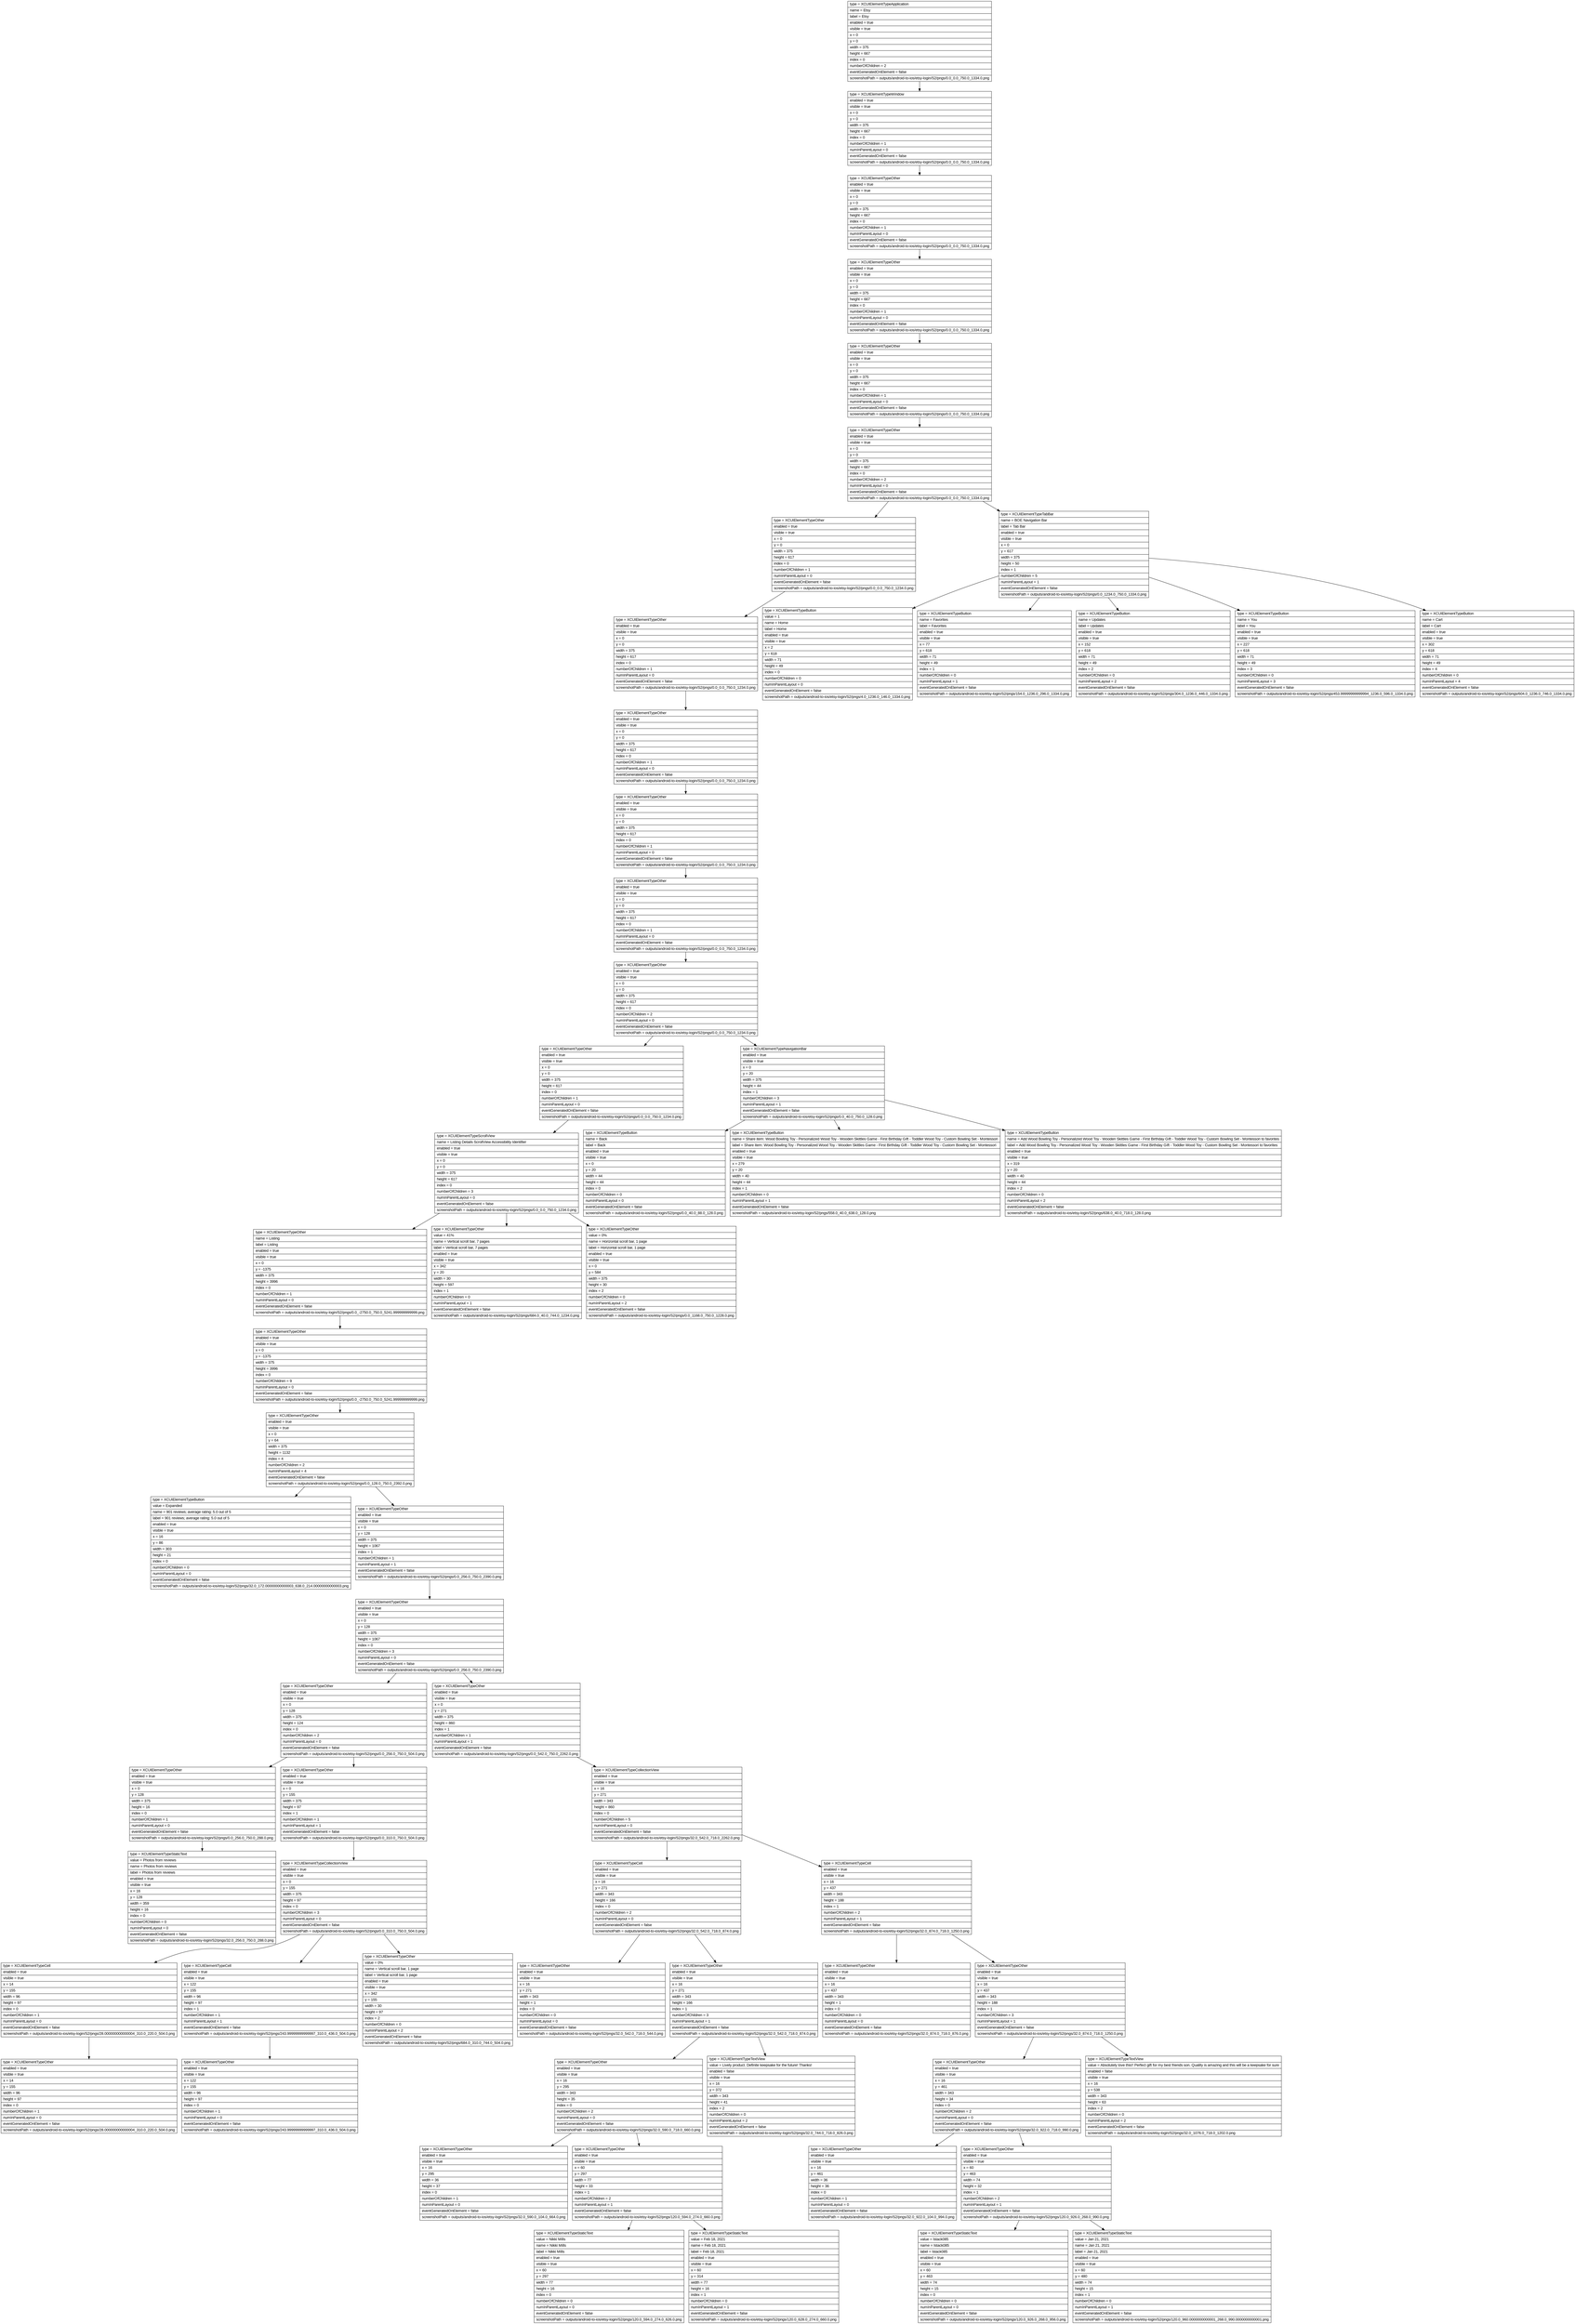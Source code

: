 digraph Layout {

	node [shape=record fontname=Arial];

	0	[label="{type = XCUIElementTypeApplication\l|name = Etsy\l|label = Etsy\l|enabled = true\l|visible = true\l|x = 0\l|y = 0\l|width = 375\l|height = 667\l|index = 0\l|numberOfChildren = 2\l|eventGeneratedOnElement = false \l|screenshotPath = outputs/android-to-ios/etsy-login/S2/pngs/0.0_0.0_750.0_1334.0.png\l}"]
	1	[label="{type = XCUIElementTypeWindow\l|enabled = true\l|visible = true\l|x = 0\l|y = 0\l|width = 375\l|height = 667\l|index = 0\l|numberOfChildren = 1\l|numInParentLayout = 0\l|eventGeneratedOnElement = false \l|screenshotPath = outputs/android-to-ios/etsy-login/S2/pngs/0.0_0.0_750.0_1334.0.png\l}"]
	2	[label="{type = XCUIElementTypeOther\l|enabled = true\l|visible = true\l|x = 0\l|y = 0\l|width = 375\l|height = 667\l|index = 0\l|numberOfChildren = 1\l|numInParentLayout = 0\l|eventGeneratedOnElement = false \l|screenshotPath = outputs/android-to-ios/etsy-login/S2/pngs/0.0_0.0_750.0_1334.0.png\l}"]
	3	[label="{type = XCUIElementTypeOther\l|enabled = true\l|visible = true\l|x = 0\l|y = 0\l|width = 375\l|height = 667\l|index = 0\l|numberOfChildren = 1\l|numInParentLayout = 0\l|eventGeneratedOnElement = false \l|screenshotPath = outputs/android-to-ios/etsy-login/S2/pngs/0.0_0.0_750.0_1334.0.png\l}"]
	4	[label="{type = XCUIElementTypeOther\l|enabled = true\l|visible = true\l|x = 0\l|y = 0\l|width = 375\l|height = 667\l|index = 0\l|numberOfChildren = 1\l|numInParentLayout = 0\l|eventGeneratedOnElement = false \l|screenshotPath = outputs/android-to-ios/etsy-login/S2/pngs/0.0_0.0_750.0_1334.0.png\l}"]
	5	[label="{type = XCUIElementTypeOther\l|enabled = true\l|visible = true\l|x = 0\l|y = 0\l|width = 375\l|height = 667\l|index = 0\l|numberOfChildren = 2\l|numInParentLayout = 0\l|eventGeneratedOnElement = false \l|screenshotPath = outputs/android-to-ios/etsy-login/S2/pngs/0.0_0.0_750.0_1334.0.png\l}"]
	6	[label="{type = XCUIElementTypeOther\l|enabled = true\l|visible = true\l|x = 0\l|y = 0\l|width = 375\l|height = 617\l|index = 0\l|numberOfChildren = 1\l|numInParentLayout = 0\l|eventGeneratedOnElement = false \l|screenshotPath = outputs/android-to-ios/etsy-login/S2/pngs/0.0_0.0_750.0_1234.0.png\l}"]
	7	[label="{type = XCUIElementTypeTabBar\l|name = BOE Navigation Bar\l|label = Tab Bar\l|enabled = true\l|visible = true\l|x = 0\l|y = 617\l|width = 375\l|height = 50\l|index = 1\l|numberOfChildren = 5\l|numInParentLayout = 1\l|eventGeneratedOnElement = false \l|screenshotPath = outputs/android-to-ios/etsy-login/S2/pngs/0.0_1234.0_750.0_1334.0.png\l}"]
	8	[label="{type = XCUIElementTypeOther\l|enabled = true\l|visible = true\l|x = 0\l|y = 0\l|width = 375\l|height = 617\l|index = 0\l|numberOfChildren = 1\l|numInParentLayout = 0\l|eventGeneratedOnElement = false \l|screenshotPath = outputs/android-to-ios/etsy-login/S2/pngs/0.0_0.0_750.0_1234.0.png\l}"]
	9	[label="{type = XCUIElementTypeButton\l|value = 1\l|name = Home\l|label = Home\l|enabled = true\l|visible = true\l|x = 2\l|y = 618\l|width = 71\l|height = 49\l|index = 0\l|numberOfChildren = 0\l|numInParentLayout = 0\l|eventGeneratedOnElement = false \l|screenshotPath = outputs/android-to-ios/etsy-login/S2/pngs/4.0_1236.0_146.0_1334.0.png\l}"]
	10	[label="{type = XCUIElementTypeButton\l|name = Favorites\l|label = Favorites\l|enabled = true\l|visible = true\l|x = 77\l|y = 618\l|width = 71\l|height = 49\l|index = 1\l|numberOfChildren = 0\l|numInParentLayout = 1\l|eventGeneratedOnElement = false \l|screenshotPath = outputs/android-to-ios/etsy-login/S2/pngs/154.0_1236.0_296.0_1334.0.png\l}"]
	11	[label="{type = XCUIElementTypeButton\l|name = Updates\l|label = Updates\l|enabled = true\l|visible = true\l|x = 152\l|y = 618\l|width = 71\l|height = 49\l|index = 2\l|numberOfChildren = 0\l|numInParentLayout = 2\l|eventGeneratedOnElement = false \l|screenshotPath = outputs/android-to-ios/etsy-login/S2/pngs/304.0_1236.0_446.0_1334.0.png\l}"]
	12	[label="{type = XCUIElementTypeButton\l|name = You\l|label = You\l|enabled = true\l|visible = true\l|x = 227\l|y = 618\l|width = 71\l|height = 49\l|index = 3\l|numberOfChildren = 0\l|numInParentLayout = 3\l|eventGeneratedOnElement = false \l|screenshotPath = outputs/android-to-ios/etsy-login/S2/pngs/453.99999999999994_1236.0_596.0_1334.0.png\l}"]
	13	[label="{type = XCUIElementTypeButton\l|name = Cart\l|label = Cart\l|enabled = true\l|visible = true\l|x = 302\l|y = 618\l|width = 71\l|height = 49\l|index = 4\l|numberOfChildren = 0\l|numInParentLayout = 4\l|eventGeneratedOnElement = false \l|screenshotPath = outputs/android-to-ios/etsy-login/S2/pngs/604.0_1236.0_746.0_1334.0.png\l}"]
	14	[label="{type = XCUIElementTypeOther\l|enabled = true\l|visible = true\l|x = 0\l|y = 0\l|width = 375\l|height = 617\l|index = 0\l|numberOfChildren = 1\l|numInParentLayout = 0\l|eventGeneratedOnElement = false \l|screenshotPath = outputs/android-to-ios/etsy-login/S2/pngs/0.0_0.0_750.0_1234.0.png\l}"]
	15	[label="{type = XCUIElementTypeOther\l|enabled = true\l|visible = true\l|x = 0\l|y = 0\l|width = 375\l|height = 617\l|index = 0\l|numberOfChildren = 1\l|numInParentLayout = 0\l|eventGeneratedOnElement = false \l|screenshotPath = outputs/android-to-ios/etsy-login/S2/pngs/0.0_0.0_750.0_1234.0.png\l}"]
	16	[label="{type = XCUIElementTypeOther\l|enabled = true\l|visible = true\l|x = 0\l|y = 0\l|width = 375\l|height = 617\l|index = 0\l|numberOfChildren = 1\l|numInParentLayout = 0\l|eventGeneratedOnElement = false \l|screenshotPath = outputs/android-to-ios/etsy-login/S2/pngs/0.0_0.0_750.0_1234.0.png\l}"]
	17	[label="{type = XCUIElementTypeOther\l|enabled = true\l|visible = true\l|x = 0\l|y = 0\l|width = 375\l|height = 617\l|index = 0\l|numberOfChildren = 2\l|numInParentLayout = 0\l|eventGeneratedOnElement = false \l|screenshotPath = outputs/android-to-ios/etsy-login/S2/pngs/0.0_0.0_750.0_1234.0.png\l}"]
	18	[label="{type = XCUIElementTypeOther\l|enabled = true\l|visible = true\l|x = 0\l|y = 0\l|width = 375\l|height = 617\l|index = 0\l|numberOfChildren = 1\l|numInParentLayout = 0\l|eventGeneratedOnElement = false \l|screenshotPath = outputs/android-to-ios/etsy-login/S2/pngs/0.0_0.0_750.0_1234.0.png\l}"]
	19	[label="{type = XCUIElementTypeNavigationBar\l|enabled = true\l|visible = true\l|x = 0\l|y = 20\l|width = 375\l|height = 44\l|index = 1\l|numberOfChildren = 3\l|numInParentLayout = 1\l|eventGeneratedOnElement = false \l|screenshotPath = outputs/android-to-ios/etsy-login/S2/pngs/0.0_40.0_750.0_128.0.png\l}"]
	20	[label="{type = XCUIElementTypeScrollView\l|name = Listing Details ScrollView Accessibility Identifier\l|enabled = true\l|visible = true\l|x = 0\l|y = 0\l|width = 375\l|height = 617\l|index = 0\l|numberOfChildren = 3\l|numInParentLayout = 0\l|eventGeneratedOnElement = false \l|screenshotPath = outputs/android-to-ios/etsy-login/S2/pngs/0.0_0.0_750.0_1234.0.png\l}"]
	21	[label="{type = XCUIElementTypeButton\l|name = Back\l|label = Back\l|enabled = true\l|visible = true\l|x = 0\l|y = 20\l|width = 44\l|height = 44\l|index = 0\l|numberOfChildren = 0\l|numInParentLayout = 0\l|eventGeneratedOnElement = false \l|screenshotPath = outputs/android-to-ios/etsy-login/S2/pngs/0.0_40.0_88.0_128.0.png\l}"]
	22	[label="{type = XCUIElementTypeButton\l|name = Share item: Wood Bowling Toy - Personalized Wood Toy - Wooden Skittles Game - First Birthday Gift - Toddler Wood Toy - Custom Bowling Set - Montessori\l|label = Share item: Wood Bowling Toy - Personalized Wood Toy - Wooden Skittles Game - First Birthday Gift - Toddler Wood Toy - Custom Bowling Set - Montessori\l|enabled = true\l|visible = true\l|x = 279\l|y = 20\l|width = 40\l|height = 44\l|index = 1\l|numberOfChildren = 0\l|numInParentLayout = 1\l|eventGeneratedOnElement = false \l|screenshotPath = outputs/android-to-ios/etsy-login/S2/pngs/558.0_40.0_638.0_128.0.png\l}"]
	23	[label="{type = XCUIElementTypeButton\l|name = Add Wood Bowling Toy - Personalized Wood Toy - Wooden Skittles Game - First Birthday Gift - Toddler Wood Toy - Custom Bowling Set - Montessori to favorites\l|label = Add Wood Bowling Toy - Personalized Wood Toy - Wooden Skittles Game - First Birthday Gift - Toddler Wood Toy - Custom Bowling Set - Montessori to favorites\l|enabled = true\l|visible = true\l|x = 319\l|y = 20\l|width = 40\l|height = 44\l|index = 2\l|numberOfChildren = 0\l|numInParentLayout = 2\l|eventGeneratedOnElement = false \l|screenshotPath = outputs/android-to-ios/etsy-login/S2/pngs/638.0_40.0_718.0_128.0.png\l}"]
	24	[label="{type = XCUIElementTypeOther\l|name = Listing\l|label = Listing\l|enabled = true\l|visible = true\l|x = 0\l|y = -1375\l|width = 375\l|height = 3996\l|index = 0\l|numberOfChildren = 1\l|numInParentLayout = 0\l|eventGeneratedOnElement = false \l|screenshotPath = outputs/android-to-ios/etsy-login/S2/pngs/0.0_-2750.0_750.0_5241.999999999999.png\l}"]
	25	[label="{type = XCUIElementTypeOther\l|value = 41%\l|name = Vertical scroll bar, 7 pages\l|label = Vertical scroll bar, 7 pages\l|enabled = true\l|visible = true\l|x = 342\l|y = 20\l|width = 30\l|height = 597\l|index = 1\l|numberOfChildren = 0\l|numInParentLayout = 1\l|eventGeneratedOnElement = false \l|screenshotPath = outputs/android-to-ios/etsy-login/S2/pngs/684.0_40.0_744.0_1234.0.png\l}"]
	26	[label="{type = XCUIElementTypeOther\l|value = 0%\l|name = Horizontal scroll bar, 1 page\l|label = Horizontal scroll bar, 1 page\l|enabled = true\l|visible = true\l|x = 0\l|y = 584\l|width = 375\l|height = 30\l|index = 2\l|numberOfChildren = 0\l|numInParentLayout = 2\l|eventGeneratedOnElement = false \l|screenshotPath = outputs/android-to-ios/etsy-login/S2/pngs/0.0_1168.0_750.0_1228.0.png\l}"]
	27	[label="{type = XCUIElementTypeOther\l|enabled = true\l|visible = true\l|x = 0\l|y = -1375\l|width = 375\l|height = 3996\l|index = 0\l|numberOfChildren = 9\l|numInParentLayout = 0\l|eventGeneratedOnElement = false \l|screenshotPath = outputs/android-to-ios/etsy-login/S2/pngs/0.0_-2750.0_750.0_5241.999999999999.png\l}"]
	28	[label="{type = XCUIElementTypeOther\l|enabled = true\l|visible = true\l|x = 0\l|y = 64\l|width = 375\l|height = 1132\l|index = 4\l|numberOfChildren = 2\l|numInParentLayout = 4\l|eventGeneratedOnElement = false \l|screenshotPath = outputs/android-to-ios/etsy-login/S2/pngs/0.0_128.0_750.0_2392.0.png\l}"]
	29	[label="{type = XCUIElementTypeButton\l|value = Expanded\l|name = 901 reviews; average rating: 5.0 out of 5\l|label = 901 reviews; average rating: 5.0 out of 5\l|enabled = true\l|visible = true\l|x = 16\l|y = 86\l|width = 303\l|height = 21\l|index = 0\l|numberOfChildren = 0\l|numInParentLayout = 0\l|eventGeneratedOnElement = false \l|screenshotPath = outputs/android-to-ios/etsy-login/S2/pngs/32.0_172.00000000000003_638.0_214.00000000000003.png\l}"]
	30	[label="{type = XCUIElementTypeOther\l|enabled = true\l|visible = true\l|x = 0\l|y = 128\l|width = 375\l|height = 1067\l|index = 1\l|numberOfChildren = 1\l|numInParentLayout = 1\l|eventGeneratedOnElement = false \l|screenshotPath = outputs/android-to-ios/etsy-login/S2/pngs/0.0_256.0_750.0_2390.0.png\l}"]
	31	[label="{type = XCUIElementTypeOther\l|enabled = true\l|visible = true\l|x = 0\l|y = 128\l|width = 375\l|height = 1067\l|index = 0\l|numberOfChildren = 3\l|numInParentLayout = 0\l|eventGeneratedOnElement = false \l|screenshotPath = outputs/android-to-ios/etsy-login/S2/pngs/0.0_256.0_750.0_2390.0.png\l}"]
	32	[label="{type = XCUIElementTypeOther\l|enabled = true\l|visible = true\l|x = 0\l|y = 128\l|width = 375\l|height = 124\l|index = 0\l|numberOfChildren = 2\l|numInParentLayout = 0\l|eventGeneratedOnElement = false \l|screenshotPath = outputs/android-to-ios/etsy-login/S2/pngs/0.0_256.0_750.0_504.0.png\l}"]
	33	[label="{type = XCUIElementTypeOther\l|enabled = true\l|visible = true\l|x = 0\l|y = 271\l|width = 375\l|height = 860\l|index = 1\l|numberOfChildren = 1\l|numInParentLayout = 1\l|eventGeneratedOnElement = false \l|screenshotPath = outputs/android-to-ios/etsy-login/S2/pngs/0.0_542.0_750.0_2262.0.png\l}"]
	34	[label="{type = XCUIElementTypeOther\l|enabled = true\l|visible = true\l|x = 0\l|y = 128\l|width = 375\l|height = 16\l|index = 0\l|numberOfChildren = 1\l|numInParentLayout = 0\l|eventGeneratedOnElement = false \l|screenshotPath = outputs/android-to-ios/etsy-login/S2/pngs/0.0_256.0_750.0_288.0.png\l}"]
	35	[label="{type = XCUIElementTypeOther\l|enabled = true\l|visible = true\l|x = 0\l|y = 155\l|width = 375\l|height = 97\l|index = 1\l|numberOfChildren = 1\l|numInParentLayout = 1\l|eventGeneratedOnElement = false \l|screenshotPath = outputs/android-to-ios/etsy-login/S2/pngs/0.0_310.0_750.0_504.0.png\l}"]
	36	[label="{type = XCUIElementTypeCollectionView\l|enabled = true\l|visible = true\l|x = 16\l|y = 271\l|width = 343\l|height = 860\l|index = 0\l|numberOfChildren = 5\l|numInParentLayout = 0\l|eventGeneratedOnElement = false \l|screenshotPath = outputs/android-to-ios/etsy-login/S2/pngs/32.0_542.0_718.0_2262.0.png\l}"]
	37	[label="{type = XCUIElementTypeStaticText\l|value = Photos from reviews\l|name = Photos from reviews\l|label = Photos from reviews\l|enabled = true\l|visible = true\l|x = 16\l|y = 128\l|width = 359\l|height = 16\l|index = 0\l|numberOfChildren = 0\l|numInParentLayout = 0\l|eventGeneratedOnElement = false \l|screenshotPath = outputs/android-to-ios/etsy-login/S2/pngs/32.0_256.0_750.0_288.0.png\l}"]
	38	[label="{type = XCUIElementTypeCollectionView\l|enabled = true\l|visible = true\l|x = 0\l|y = 155\l|width = 375\l|height = 97\l|index = 0\l|numberOfChildren = 3\l|numInParentLayout = 0\l|eventGeneratedOnElement = false \l|screenshotPath = outputs/android-to-ios/etsy-login/S2/pngs/0.0_310.0_750.0_504.0.png\l}"]
	39	[label="{type = XCUIElementTypeCell\l|enabled = true\l|visible = true\l|x = 16\l|y = 271\l|width = 343\l|height = 166\l|index = 0\l|numberOfChildren = 2\l|numInParentLayout = 0\l|eventGeneratedOnElement = false \l|screenshotPath = outputs/android-to-ios/etsy-login/S2/pngs/32.0_542.0_718.0_874.0.png\l}"]
	40	[label="{type = XCUIElementTypeCell\l|enabled = true\l|visible = true\l|x = 16\l|y = 437\l|width = 343\l|height = 188\l|index = 1\l|numberOfChildren = 2\l|numInParentLayout = 1\l|eventGeneratedOnElement = false \l|screenshotPath = outputs/android-to-ios/etsy-login/S2/pngs/32.0_874.0_718.0_1250.0.png\l}"]
	41	[label="{type = XCUIElementTypeCell\l|enabled = true\l|visible = true\l|x = 14\l|y = 155\l|width = 96\l|height = 97\l|index = 0\l|numberOfChildren = 1\l|numInParentLayout = 0\l|eventGeneratedOnElement = false \l|screenshotPath = outputs/android-to-ios/etsy-login/S2/pngs/28.000000000000004_310.0_220.0_504.0.png\l}"]
	42	[label="{type = XCUIElementTypeCell\l|enabled = true\l|visible = true\l|x = 122\l|y = 155\l|width = 96\l|height = 97\l|index = 1\l|numberOfChildren = 1\l|numInParentLayout = 1\l|eventGeneratedOnElement = false \l|screenshotPath = outputs/android-to-ios/etsy-login/S2/pngs/243.99999999999997_310.0_436.0_504.0.png\l}"]
	43	[label="{type = XCUIElementTypeOther\l|value = 0%\l|name = Vertical scroll bar, 1 page\l|label = Vertical scroll bar, 1 page\l|enabled = true\l|visible = true\l|x = 342\l|y = 155\l|width = 30\l|height = 97\l|index = 2\l|numberOfChildren = 0\l|numInParentLayout = 2\l|eventGeneratedOnElement = false \l|screenshotPath = outputs/android-to-ios/etsy-login/S2/pngs/684.0_310.0_744.0_504.0.png\l}"]
	44	[label="{type = XCUIElementTypeOther\l|enabled = true\l|visible = true\l|x = 16\l|y = 271\l|width = 343\l|height = 1\l|index = 0\l|numberOfChildren = 0\l|numInParentLayout = 0\l|eventGeneratedOnElement = false \l|screenshotPath = outputs/android-to-ios/etsy-login/S2/pngs/32.0_542.0_718.0_544.0.png\l}"]
	45	[label="{type = XCUIElementTypeOther\l|enabled = true\l|visible = true\l|x = 16\l|y = 271\l|width = 343\l|height = 166\l|index = 1\l|numberOfChildren = 3\l|numInParentLayout = 1\l|eventGeneratedOnElement = false \l|screenshotPath = outputs/android-to-ios/etsy-login/S2/pngs/32.0_542.0_718.0_874.0.png\l}"]
	46	[label="{type = XCUIElementTypeOther\l|enabled = true\l|visible = true\l|x = 16\l|y = 437\l|width = 343\l|height = 1\l|index = 0\l|numberOfChildren = 0\l|numInParentLayout = 0\l|eventGeneratedOnElement = false \l|screenshotPath = outputs/android-to-ios/etsy-login/S2/pngs/32.0_874.0_718.0_876.0.png\l}"]
	47	[label="{type = XCUIElementTypeOther\l|enabled = true\l|visible = true\l|x = 16\l|y = 437\l|width = 343\l|height = 188\l|index = 1\l|numberOfChildren = 3\l|numInParentLayout = 1\l|eventGeneratedOnElement = false \l|screenshotPath = outputs/android-to-ios/etsy-login/S2/pngs/32.0_874.0_718.0_1250.0.png\l}"]
	48	[label="{type = XCUIElementTypeOther\l|enabled = true\l|visible = true\l|x = 14\l|y = 155\l|width = 96\l|height = 97\l|index = 0\l|numberOfChildren = 1\l|numInParentLayout = 0\l|eventGeneratedOnElement = false \l|screenshotPath = outputs/android-to-ios/etsy-login/S2/pngs/28.000000000000004_310.0_220.0_504.0.png\l}"]
	49	[label="{type = XCUIElementTypeOther\l|enabled = true\l|visible = true\l|x = 122\l|y = 155\l|width = 96\l|height = 97\l|index = 0\l|numberOfChildren = 1\l|numInParentLayout = 0\l|eventGeneratedOnElement = false \l|screenshotPath = outputs/android-to-ios/etsy-login/S2/pngs/243.99999999999997_310.0_436.0_504.0.png\l}"]
	50	[label="{type = XCUIElementTypeOther\l|enabled = true\l|visible = true\l|x = 16\l|y = 295\l|width = 343\l|height = 35\l|index = 0\l|numberOfChildren = 2\l|numInParentLayout = 0\l|eventGeneratedOnElement = false \l|screenshotPath = outputs/android-to-ios/etsy-login/S2/pngs/32.0_590.0_718.0_660.0.png\l}"]
	51	[label="{type = XCUIElementTypeTextView\l|value = Lively product. Definite keepsake for the future! Thanks!\l|enabled = false\l|visible = true\l|x = 16\l|y = 372\l|width = 343\l|height = 41\l|index = 2\l|numberOfChildren = 0\l|numInParentLayout = 2\l|eventGeneratedOnElement = false \l|screenshotPath = outputs/android-to-ios/etsy-login/S2/pngs/32.0_744.0_718.0_826.0.png\l}"]
	52	[label="{type = XCUIElementTypeOther\l|enabled = true\l|visible = true\l|x = 16\l|y = 461\l|width = 343\l|height = 34\l|index = 0\l|numberOfChildren = 2\l|numInParentLayout = 0\l|eventGeneratedOnElement = false \l|screenshotPath = outputs/android-to-ios/etsy-login/S2/pngs/32.0_922.0_718.0_990.0.png\l}"]
	53	[label="{type = XCUIElementTypeTextView\l|value = Absolutely love this!! Perfect gift for my best friends son. Quality is amazing and this will be a keepsake for sure\l|enabled = false\l|visible = true\l|x = 16\l|y = 538\l|width = 343\l|height = 63\l|index = 2\l|numberOfChildren = 0\l|numInParentLayout = 2\l|eventGeneratedOnElement = false \l|screenshotPath = outputs/android-to-ios/etsy-login/S2/pngs/32.0_1076.0_718.0_1202.0.png\l}"]
	54	[label="{type = XCUIElementTypeOther\l|enabled = true\l|visible = true\l|x = 16\l|y = 295\l|width = 36\l|height = 37\l|index = 0\l|numberOfChildren = 1\l|numInParentLayout = 0\l|eventGeneratedOnElement = false \l|screenshotPath = outputs/android-to-ios/etsy-login/S2/pngs/32.0_590.0_104.0_664.0.png\l}"]
	55	[label="{type = XCUIElementTypeOther\l|enabled = true\l|visible = true\l|x = 60\l|y = 297\l|width = 77\l|height = 33\l|index = 1\l|numberOfChildren = 2\l|numInParentLayout = 1\l|eventGeneratedOnElement = false \l|screenshotPath = outputs/android-to-ios/etsy-login/S2/pngs/120.0_594.0_274.0_660.0.png\l}"]
	56	[label="{type = XCUIElementTypeOther\l|enabled = true\l|visible = true\l|x = 16\l|y = 461\l|width = 36\l|height = 36\l|index = 0\l|numberOfChildren = 1\l|numInParentLayout = 0\l|eventGeneratedOnElement = false \l|screenshotPath = outputs/android-to-ios/etsy-login/S2/pngs/32.0_922.0_104.0_994.0.png\l}"]
	57	[label="{type = XCUIElementTypeOther\l|enabled = true\l|visible = true\l|x = 60\l|y = 463\l|width = 74\l|height = 32\l|index = 1\l|numberOfChildren = 2\l|numInParentLayout = 1\l|eventGeneratedOnElement = false \l|screenshotPath = outputs/android-to-ios/etsy-login/S2/pngs/120.0_926.0_268.0_990.0.png\l}"]
	58	[label="{type = XCUIElementTypeStaticText\l|value = Nikki Mills\l|name = Nikki Mills\l|label = Nikki Mills\l|enabled = true\l|visible = true\l|x = 60\l|y = 297\l|width = 77\l|height = 16\l|index = 0\l|numberOfChildren = 0\l|numInParentLayout = 0\l|eventGeneratedOnElement = false \l|screenshotPath = outputs/android-to-ios/etsy-login/S2/pngs/120.0_594.0_274.0_626.0.png\l}"]
	59	[label="{type = XCUIElementTypeStaticText\l|value = Feb 18, 2021\l|name = Feb 18, 2021\l|label = Feb 18, 2021\l|enabled = true\l|visible = true\l|x = 60\l|y = 314\l|width = 77\l|height = 16\l|index = 1\l|numberOfChildren = 0\l|numInParentLayout = 1\l|eventGeneratedOnElement = false \l|screenshotPath = outputs/android-to-ios/etsy-login/S2/pngs/120.0_628.0_274.0_660.0.png\l}"]
	60	[label="{type = XCUIElementTypeStaticText\l|value = lstack085\l|name = lstack085\l|label = lstack085\l|enabled = true\l|visible = true\l|x = 60\l|y = 463\l|width = 74\l|height = 15\l|index = 0\l|numberOfChildren = 0\l|numInParentLayout = 0\l|eventGeneratedOnElement = false \l|screenshotPath = outputs/android-to-ios/etsy-login/S2/pngs/120.0_926.0_268.0_956.0.png\l}"]
	61	[label="{type = XCUIElementTypeStaticText\l|value = Jan 21, 2021\l|name = Jan 21, 2021\l|label = Jan 21, 2021\l|enabled = true\l|visible = true\l|x = 60\l|y = 480\l|width = 74\l|height = 15\l|index = 1\l|numberOfChildren = 0\l|numInParentLayout = 1\l|eventGeneratedOnElement = false \l|screenshotPath = outputs/android-to-ios/etsy-login/S2/pngs/120.0_960.0000000000001_268.0_990.0000000000001.png\l}"]


	0 -> 1
	1 -> 2
	2 -> 3
	3 -> 4
	4 -> 5
	5 -> 6
	5 -> 7
	6 -> 8
	7 -> 9
	7 -> 10
	7 -> 11
	7 -> 12
	7 -> 13
	8 -> 14
	14 -> 15
	15 -> 16
	16 -> 17
	17 -> 18
	17 -> 19
	18 -> 20
	19 -> 21
	19 -> 22
	19 -> 23
	20 -> 24
	20 -> 25
	20 -> 26
	24 -> 27
	27 -> 28
	28 -> 29
	28 -> 30
	30 -> 31
	31 -> 32
	31 -> 33
	32 -> 34
	32 -> 35
	33 -> 36
	34 -> 37
	35 -> 38
	36 -> 39
	36 -> 40
	38 -> 41
	38 -> 42
	38 -> 43
	39 -> 44
	39 -> 45
	40 -> 46
	40 -> 47
	41 -> 48
	42 -> 49
	45 -> 50
	45 -> 51
	47 -> 52
	47 -> 53
	50 -> 54
	50 -> 55
	52 -> 56
	52 -> 57
	55 -> 58
	55 -> 59
	57 -> 60
	57 -> 61


}
